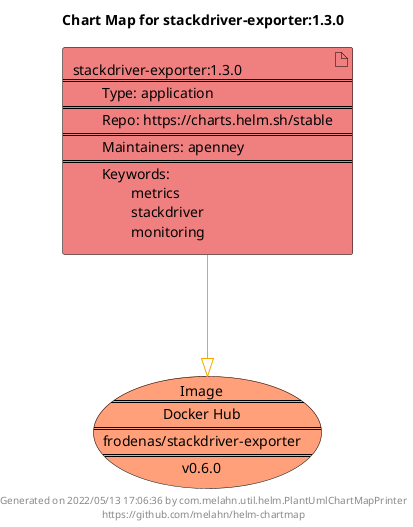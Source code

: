 @startuml
skinparam linetype ortho
skinparam backgroundColor white
skinparam usecaseBorderColor black
skinparam usecaseArrowColor LightSlateGray
skinparam artifactBorderColor black
skinparam artifactArrowColor LightSlateGray

title Chart Map for stackdriver-exporter:1.3.0

'There is one referenced Helm Chart
artifact "stackdriver-exporter:1.3.0\n====\n\tType: application\n====\n\tRepo: https://charts.helm.sh/stable\n====\n\tMaintainers: apenney\n====\n\tKeywords: \n\t\tmetrics\n\t\tstackdriver\n\t\tmonitoring" as stackdriver_exporter_1_3_0 #LightCoral

'There is one referenced Docker Image
usecase "Image\n====\nDocker Hub\n====\nfrodenas/stackdriver-exporter\n====\nv0.6.0" as frodenas_stackdriver_exporter_v0_6_0 #LightSalmon

'Chart Dependencies
stackdriver_exporter_1_3_0--[#orange]-|>frodenas_stackdriver_exporter_v0_6_0

center footer Generated on 2022/05/13 17:06:36 by com.melahn.util.helm.PlantUmlChartMapPrinter\nhttps://github.com/melahn/helm-chartmap
@enduml

